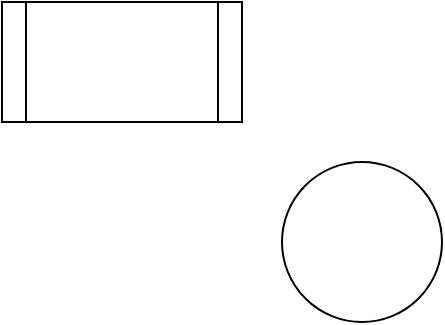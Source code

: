 <mxfile version="10.6.3" type="github"><diagram id="EX2tyhTxBmsU0cIfpsn-" name="Page-1"><mxGraphModel dx="934" dy="423" grid="1" gridSize="10" guides="1" tooltips="1" connect="1" arrows="1" fold="1" page="1" pageScale="1" pageWidth="827" pageHeight="1169" math="0" shadow="0"><root><mxCell id="0"/><mxCell id="1" parent="0"/><mxCell id="gj8GLJZQGuIANdbj26D1-2" value="" style="ellipse;whiteSpace=wrap;html=1;aspect=fixed;" vertex="1" parent="1"><mxGeometry x="250" y="160" width="80" height="80" as="geometry"/></mxCell><mxCell id="gj8GLJZQGuIANdbj26D1-3" value="" style="shape=process;whiteSpace=wrap;html=1;backgroundOutline=1;" vertex="1" parent="1"><mxGeometry x="110" y="80" width="120" height="60" as="geometry"/></mxCell></root></mxGraphModel></diagram></mxfile>
